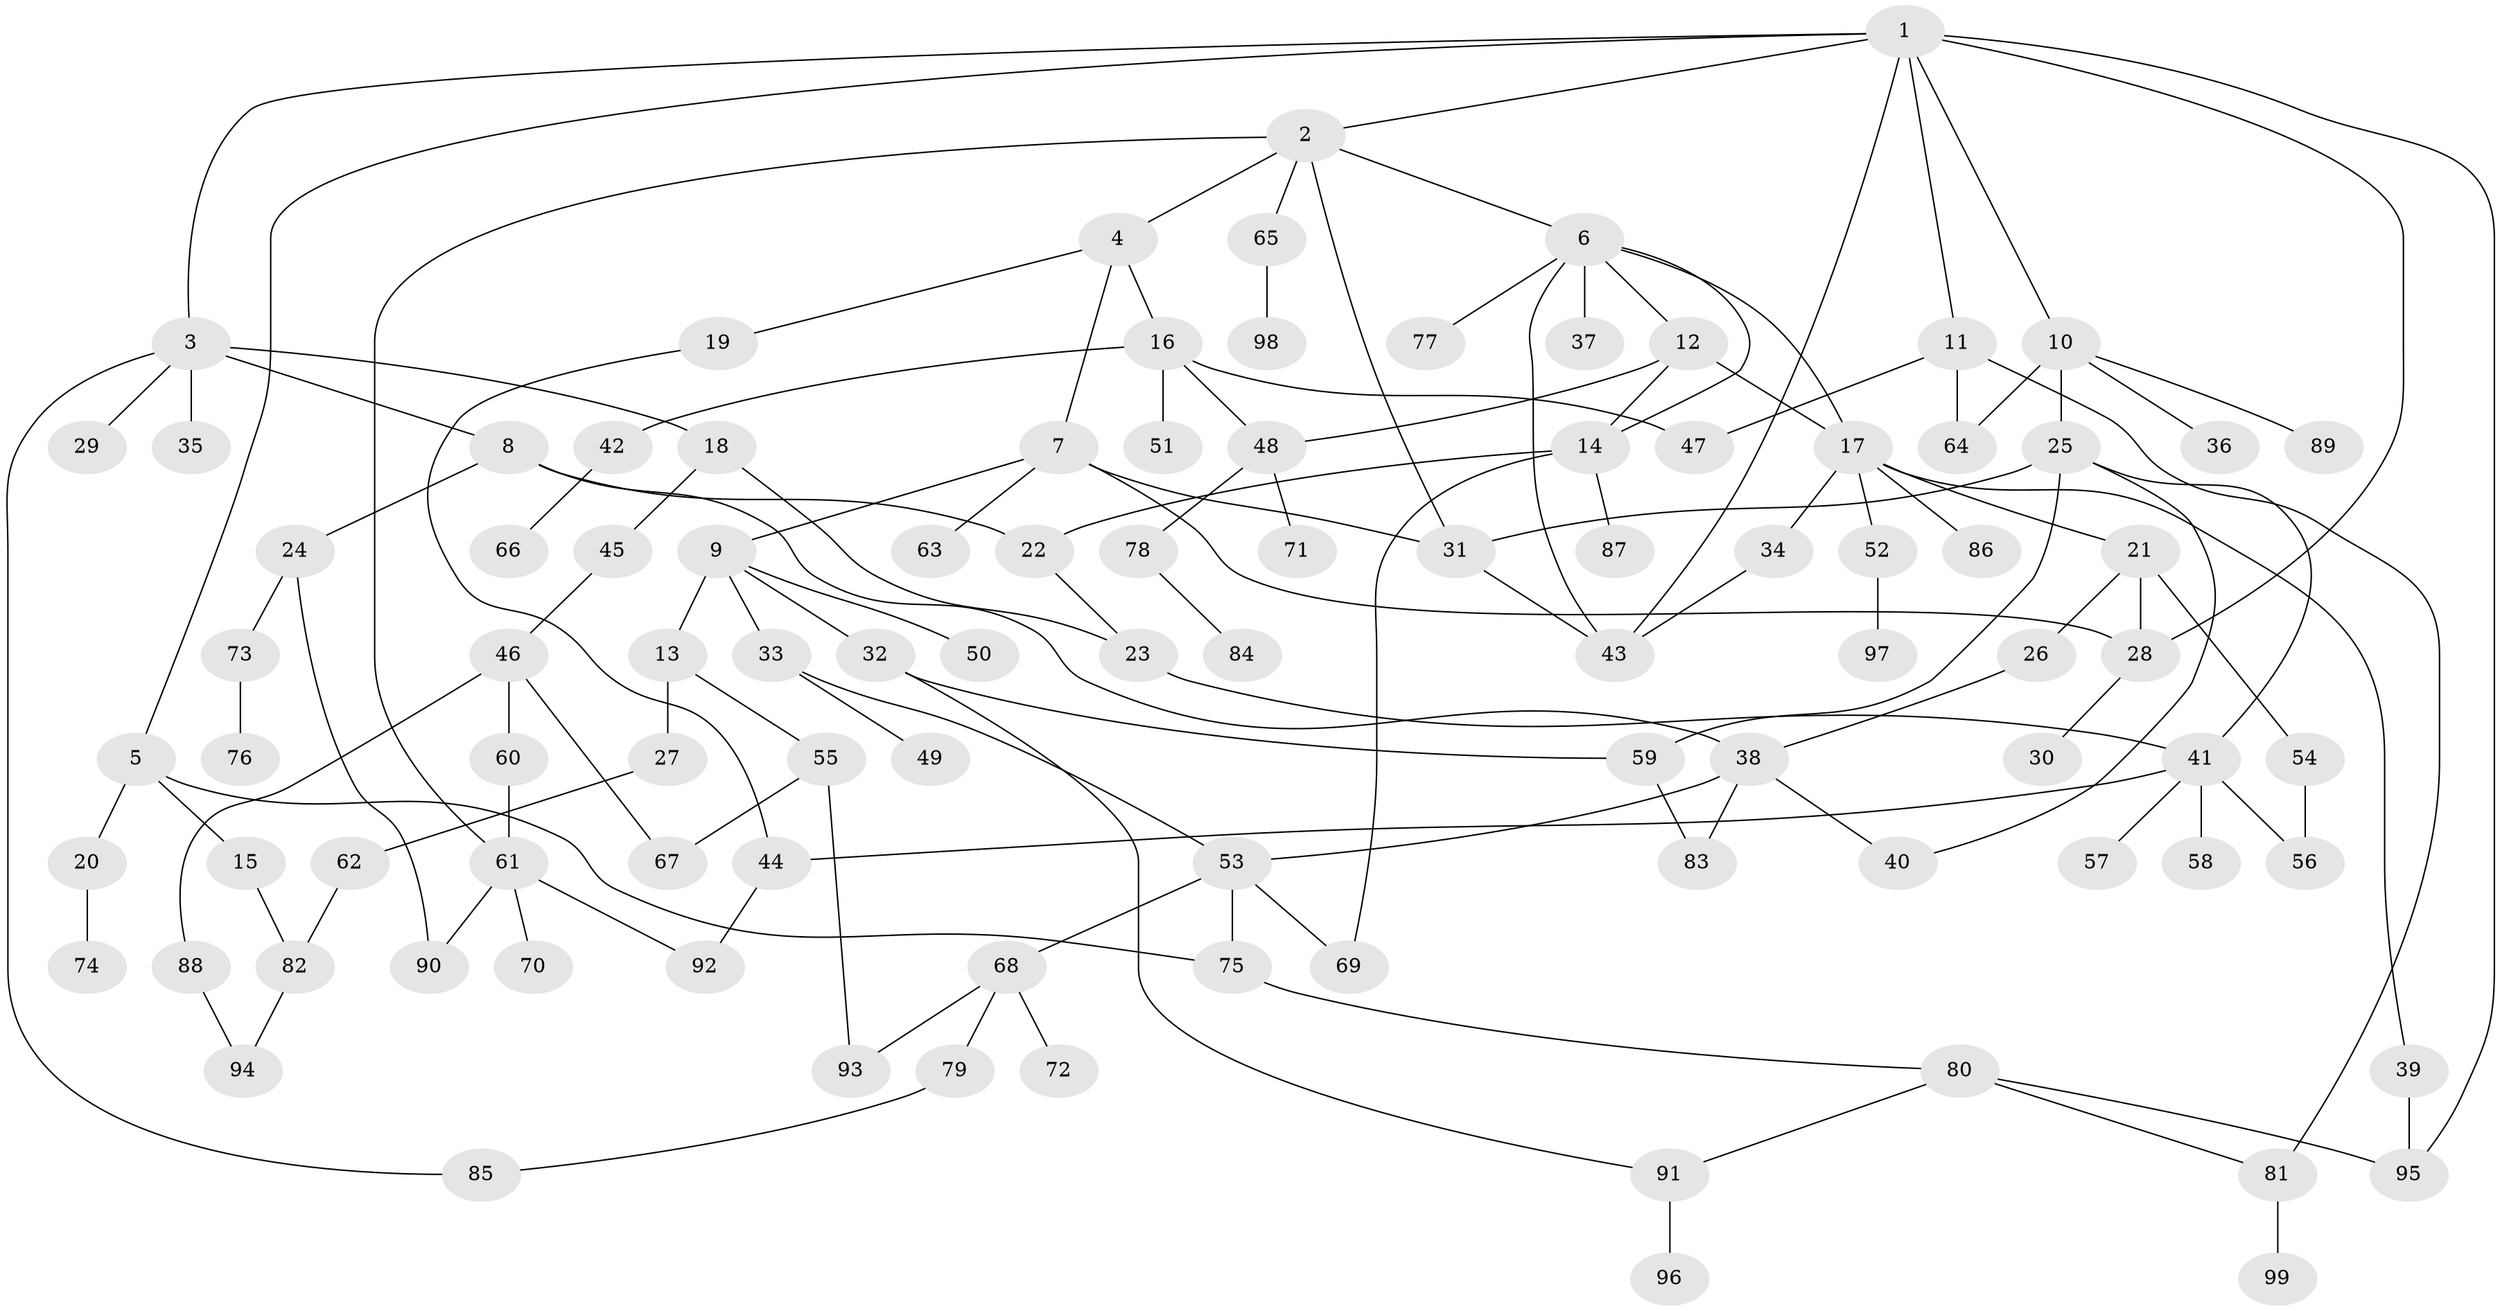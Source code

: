 // Generated by graph-tools (version 1.1) at 2025/49/03/09/25 03:49:26]
// undirected, 99 vertices, 134 edges
graph export_dot {
graph [start="1"]
  node [color=gray90,style=filled];
  1;
  2;
  3;
  4;
  5;
  6;
  7;
  8;
  9;
  10;
  11;
  12;
  13;
  14;
  15;
  16;
  17;
  18;
  19;
  20;
  21;
  22;
  23;
  24;
  25;
  26;
  27;
  28;
  29;
  30;
  31;
  32;
  33;
  34;
  35;
  36;
  37;
  38;
  39;
  40;
  41;
  42;
  43;
  44;
  45;
  46;
  47;
  48;
  49;
  50;
  51;
  52;
  53;
  54;
  55;
  56;
  57;
  58;
  59;
  60;
  61;
  62;
  63;
  64;
  65;
  66;
  67;
  68;
  69;
  70;
  71;
  72;
  73;
  74;
  75;
  76;
  77;
  78;
  79;
  80;
  81;
  82;
  83;
  84;
  85;
  86;
  87;
  88;
  89;
  90;
  91;
  92;
  93;
  94;
  95;
  96;
  97;
  98;
  99;
  1 -- 2;
  1 -- 3;
  1 -- 5;
  1 -- 10;
  1 -- 11;
  1 -- 43;
  1 -- 95;
  1 -- 28;
  2 -- 4;
  2 -- 6;
  2 -- 31;
  2 -- 65;
  2 -- 61;
  3 -- 8;
  3 -- 18;
  3 -- 29;
  3 -- 35;
  3 -- 85;
  4 -- 7;
  4 -- 16;
  4 -- 19;
  5 -- 15;
  5 -- 20;
  5 -- 75;
  6 -- 12;
  6 -- 14;
  6 -- 37;
  6 -- 77;
  6 -- 43;
  6 -- 17;
  7 -- 9;
  7 -- 28;
  7 -- 63;
  7 -- 31;
  8 -- 24;
  8 -- 38;
  8 -- 22;
  9 -- 13;
  9 -- 32;
  9 -- 33;
  9 -- 50;
  10 -- 25;
  10 -- 36;
  10 -- 89;
  10 -- 64;
  11 -- 64;
  11 -- 47;
  11 -- 81;
  12 -- 17;
  12 -- 48;
  12 -- 14;
  13 -- 27;
  13 -- 55;
  14 -- 22;
  14 -- 87;
  14 -- 69;
  15 -- 82;
  16 -- 42;
  16 -- 47;
  16 -- 48;
  16 -- 51;
  17 -- 21;
  17 -- 34;
  17 -- 39;
  17 -- 52;
  17 -- 86;
  18 -- 23;
  18 -- 45;
  19 -- 44;
  20 -- 74;
  21 -- 26;
  21 -- 54;
  21 -- 28;
  22 -- 23;
  23 -- 41;
  24 -- 73;
  24 -- 90;
  25 -- 40;
  25 -- 59;
  25 -- 31;
  25 -- 41;
  26 -- 38;
  27 -- 62;
  28 -- 30;
  31 -- 43;
  32 -- 59;
  32 -- 91;
  33 -- 49;
  33 -- 53;
  34 -- 43;
  38 -- 83;
  38 -- 53;
  38 -- 40;
  39 -- 95;
  41 -- 56;
  41 -- 57;
  41 -- 58;
  41 -- 44;
  42 -- 66;
  44 -- 92;
  45 -- 46;
  46 -- 60;
  46 -- 67;
  46 -- 88;
  48 -- 71;
  48 -- 78;
  52 -- 97;
  53 -- 68;
  53 -- 69;
  53 -- 75;
  54 -- 56;
  55 -- 67;
  55 -- 93;
  59 -- 83;
  60 -- 61;
  61 -- 70;
  61 -- 92;
  61 -- 90;
  62 -- 82;
  65 -- 98;
  68 -- 72;
  68 -- 79;
  68 -- 93;
  73 -- 76;
  75 -- 80;
  78 -- 84;
  79 -- 85;
  80 -- 81;
  80 -- 91;
  80 -- 95;
  81 -- 99;
  82 -- 94;
  88 -- 94;
  91 -- 96;
}
